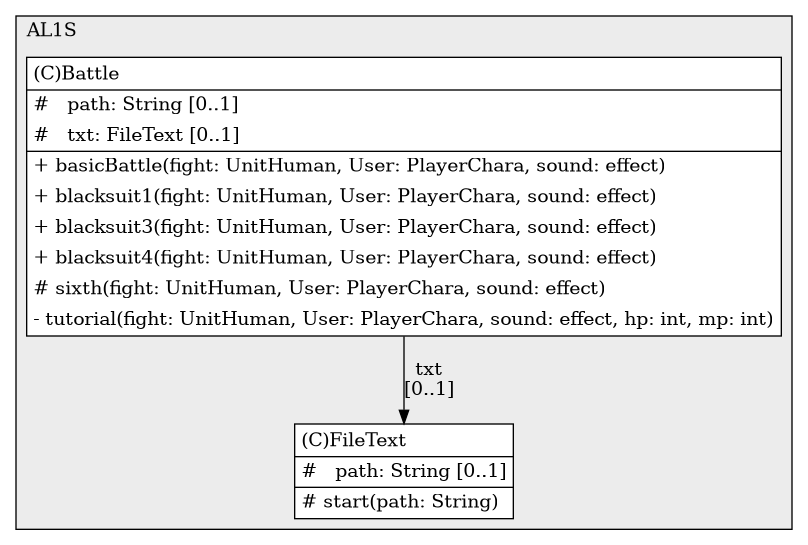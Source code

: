 @startuml

/' diagram meta data start
config=StructureConfiguration;
{
  "projectClassification": {
    "searchMode": "OpenProject", // OpenProject, AllProjects
    "includedProjects": "",
    "pathEndKeywords": "*.impl",
    "isClientPath": "",
    "isClientName": "",
    "isTestPath": "",
    "isTestName": "",
    "isMappingPath": "",
    "isMappingName": "",
    "isDataAccessPath": "",
    "isDataAccessName": "",
    "isDataStructurePath": "",
    "isDataStructureName": "",
    "isInterfaceStructuresPath": "",
    "isInterfaceStructuresName": "",
    "isEntryPointPath": "",
    "isEntryPointName": "",
    "treatFinalFieldsAsMandatory": false
  },
  "graphRestriction": {
    "classPackageExcludeFilter": "",
    "classPackageIncludeFilter": "",
    "classNameExcludeFilter": "",
    "classNameIncludeFilter": "",
    "methodNameExcludeFilter": "",
    "methodNameIncludeFilter": "",
    "removeByInheritance": "", // inheritance/annotation based filtering is done in a second step
    "removeByAnnotation": "",
    "removeByClassPackage": "", // cleanup the graph after inheritance/annotation based filtering is done
    "removeByClassName": "",
    "cutMappings": false,
    "cutEnum": true,
    "cutTests": true,
    "cutClient": true,
    "cutDataAccess": false,
    "cutInterfaceStructures": false,
    "cutDataStructures": false,
    "cutGetterAndSetter": true,
    "cutConstructors": true
  },
  "graphTraversal": {
    "forwardDepth": 6,
    "backwardDepth": 6,
    "classPackageExcludeFilter": "",
    "classPackageIncludeFilter": "",
    "classNameExcludeFilter": "",
    "classNameIncludeFilter": "",
    "methodNameExcludeFilter": "",
    "methodNameIncludeFilter": "",
    "hideMappings": false,
    "hideDataStructures": false,
    "hidePrivateMethods": true,
    "hideInterfaceCalls": true, // indirection: implementation -> interface (is hidden) -> implementation
    "onlyShowApplicationEntryPoints": false, // root node is included
    "useMethodCallsForStructureDiagram": "ForwardOnly" // ForwardOnly, BothDirections, No
  },
  "details": {
    "aggregation": "GroupByClass", // ByClass, GroupByClass, None
    "showClassGenericTypes": true,
    "showMethods": true,
    "showMethodParameterNames": true,
    "showMethodParameterTypes": true,
    "showMethodReturnType": true,
    "showPackageLevels": 2,
    "showDetailedClassStructure": true
  },
  "rootClass": "AL1S.FileText",
  "extensionCallbackMethod": "" // qualified.class.name#methodName - signature: public static String method(String)
}
diagram meta data end '/



digraph g {
    rankdir="TB"
    splines=polyline
    

'nodes 
subgraph cluster_2011053 { 
   	label=AL1S
	labeljust=l
	fillcolor="#ececec"
	style=filled
   
   Battle2011053[
	label=<<TABLE BORDER="1" CELLBORDER="0" CELLPADDING="4" CELLSPACING="0">
<TR><TD ALIGN="LEFT" >(C)Battle</TD></TR>
<HR/>
<TR><TD ALIGN="LEFT" >#   path: String [0..1]</TD></TR>
<TR><TD ALIGN="LEFT" >#   txt: FileText [0..1]</TD></TR>
<HR/>
<TR><TD ALIGN="LEFT" >+ basicBattle(fight: UnitHuman, User: PlayerChara, sound: effect)</TD></TR>
<TR><TD ALIGN="LEFT" >+ blacksuit1(fight: UnitHuman, User: PlayerChara, sound: effect)</TD></TR>
<TR><TD ALIGN="LEFT" >+ blacksuit3(fight: UnitHuman, User: PlayerChara, sound: effect)</TD></TR>
<TR><TD ALIGN="LEFT" >+ blacksuit4(fight: UnitHuman, User: PlayerChara, sound: effect)</TD></TR>
<TR><TD ALIGN="LEFT" ># sixth(fight: UnitHuman, User: PlayerChara, sound: effect)</TD></TR>
<TR><TD ALIGN="LEFT" >- tutorial(fight: UnitHuman, User: PlayerChara, sound: effect, hp: int, mp: int)</TD></TR>
</TABLE>>
	style=filled
	margin=0
	shape=plaintext
	fillcolor="#FFFFFF"
];

FileText2011053[
	label=<<TABLE BORDER="1" CELLBORDER="0" CELLPADDING="4" CELLSPACING="0">
<TR><TD ALIGN="LEFT" >(C)FileText</TD></TR>
<HR/>
<TR><TD ALIGN="LEFT" >#   path: String [0..1]</TD></TR>
<HR/>
<TR><TD ALIGN="LEFT" ># start(path: String)</TD></TR>
</TABLE>>
	style=filled
	margin=0
	shape=plaintext
	fillcolor="#FFFFFF"
];
} 

'edges    
Battle2011053 -> FileText2011053[label="txt
[0..1]"];
    
}
@enduml